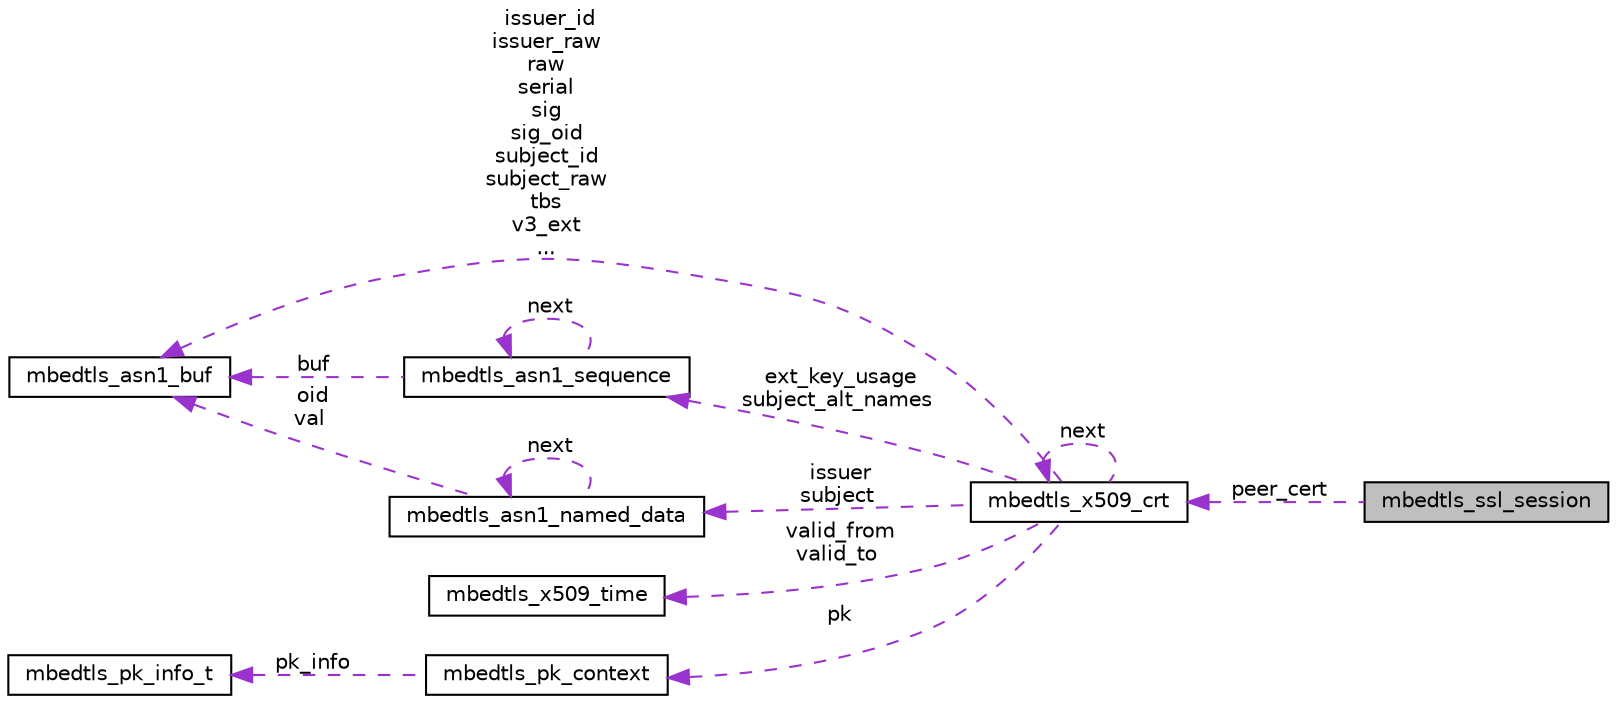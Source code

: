 digraph "mbedtls_ssl_session"
{
 // LATEX_PDF_SIZE
  edge [fontname="Helvetica",fontsize="10",labelfontname="Helvetica",labelfontsize="10"];
  node [fontname="Helvetica",fontsize="10",shape=record];
  rankdir="LR";
  Node1 [label="mbedtls_ssl_session",height=0.2,width=0.4,color="black", fillcolor="grey75", style="filled", fontcolor="black",tooltip=" "];
  Node2 -> Node1 [dir="back",color="darkorchid3",fontsize="10",style="dashed",label=" peer_cert" ,fontname="Helvetica"];
  Node2 [label="mbedtls_x509_crt",height=0.2,width=0.4,color="black", fillcolor="white", style="filled",URL="$d6/daa/structmbedtls__x509__crt.html",tooltip=" "];
  Node3 -> Node2 [dir="back",color="darkorchid3",fontsize="10",style="dashed",label=" ext_key_usage\nsubject_alt_names" ,fontname="Helvetica"];
  Node3 [label="mbedtls_asn1_sequence",height=0.2,width=0.4,color="black", fillcolor="white", style="filled",URL="$d7/d3d/structmbedtls__asn1__sequence.html",tooltip=" "];
  Node3 -> Node3 [dir="back",color="darkorchid3",fontsize="10",style="dashed",label=" next" ,fontname="Helvetica"];
  Node4 -> Node3 [dir="back",color="darkorchid3",fontsize="10",style="dashed",label=" buf" ,fontname="Helvetica"];
  Node4 [label="mbedtls_asn1_buf",height=0.2,width=0.4,color="black", fillcolor="white", style="filled",URL="$d4/d6a/structmbedtls__asn1__buf.html",tooltip=" "];
  Node5 -> Node2 [dir="back",color="darkorchid3",fontsize="10",style="dashed",label=" issuer\nsubject" ,fontname="Helvetica"];
  Node5 [label="mbedtls_asn1_named_data",height=0.2,width=0.4,color="black", fillcolor="white", style="filled",URL="$dd/d5f/structmbedtls__asn1__named__data.html",tooltip=" "];
  Node5 -> Node5 [dir="back",color="darkorchid3",fontsize="10",style="dashed",label=" next" ,fontname="Helvetica"];
  Node4 -> Node5 [dir="back",color="darkorchid3",fontsize="10",style="dashed",label=" oid\nval" ,fontname="Helvetica"];
  Node4 -> Node2 [dir="back",color="darkorchid3",fontsize="10",style="dashed",label=" issuer_id\nissuer_raw\nraw\nserial\nsig\nsig_oid\nsubject_id\nsubject_raw\ntbs\nv3_ext\n..." ,fontname="Helvetica"];
  Node6 -> Node2 [dir="back",color="darkorchid3",fontsize="10",style="dashed",label=" valid_from\nvalid_to" ,fontname="Helvetica"];
  Node6 [label="mbedtls_x509_time",height=0.2,width=0.4,color="black", fillcolor="white", style="filled",URL="$d2/dcf/structmbedtls__x509__time.html",tooltip=" "];
  Node2 -> Node2 [dir="back",color="darkorchid3",fontsize="10",style="dashed",label=" next" ,fontname="Helvetica"];
  Node7 -> Node2 [dir="back",color="darkorchid3",fontsize="10",style="dashed",label=" pk" ,fontname="Helvetica"];
  Node7 [label="mbedtls_pk_context",height=0.2,width=0.4,color="black", fillcolor="white", style="filled",URL="$d0/d1b/structmbedtls__pk__context.html",tooltip="Public key container."];
  Node8 -> Node7 [dir="back",color="darkorchid3",fontsize="10",style="dashed",label=" pk_info" ,fontname="Helvetica"];
  Node8 [label="mbedtls_pk_info_t",height=0.2,width=0.4,color="black", fillcolor="white", style="filled",URL="$df/d36/structmbedtls__pk__info__t.html",tooltip=" "];
}
